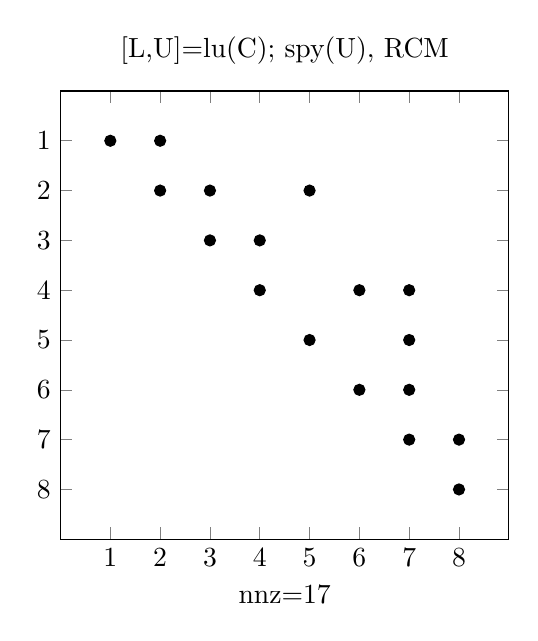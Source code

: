 \begin{tikzpicture}
    \begin{axis}
        [   unit vector ratio* = 1 1 1
        ,   y dir = reverse
        ,   xmin = 0
        ,   ymin = 0
        ,   xmax = 9
        ,   ymax = 9
        ,   xlabel = {nnz=17}
        ,   xtick = {1,2,3,4,5,6,7,8}
        ,   ytick = {1,2,3,4,5,6,7,8}
        ,   title = {[L,U]=lu(C); spy(U), RCM}
        ]
        \addplot[only marks] coordinates {
(1,1)(2,1)(2,2)(3,2)(3,3)(4,3)(4,4)(5,2)(5,5)(6,4)(6,6)(7,4)(7,5)(7,6)(7,7)(8,7)(8,8)
        };
    \end{axis}
\end{tikzpicture}